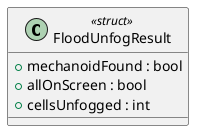 @startuml
class FloodUnfogResult <<struct>> {
    + mechanoidFound : bool
    + allOnScreen : bool
    + cellsUnfogged : int
}
@enduml
